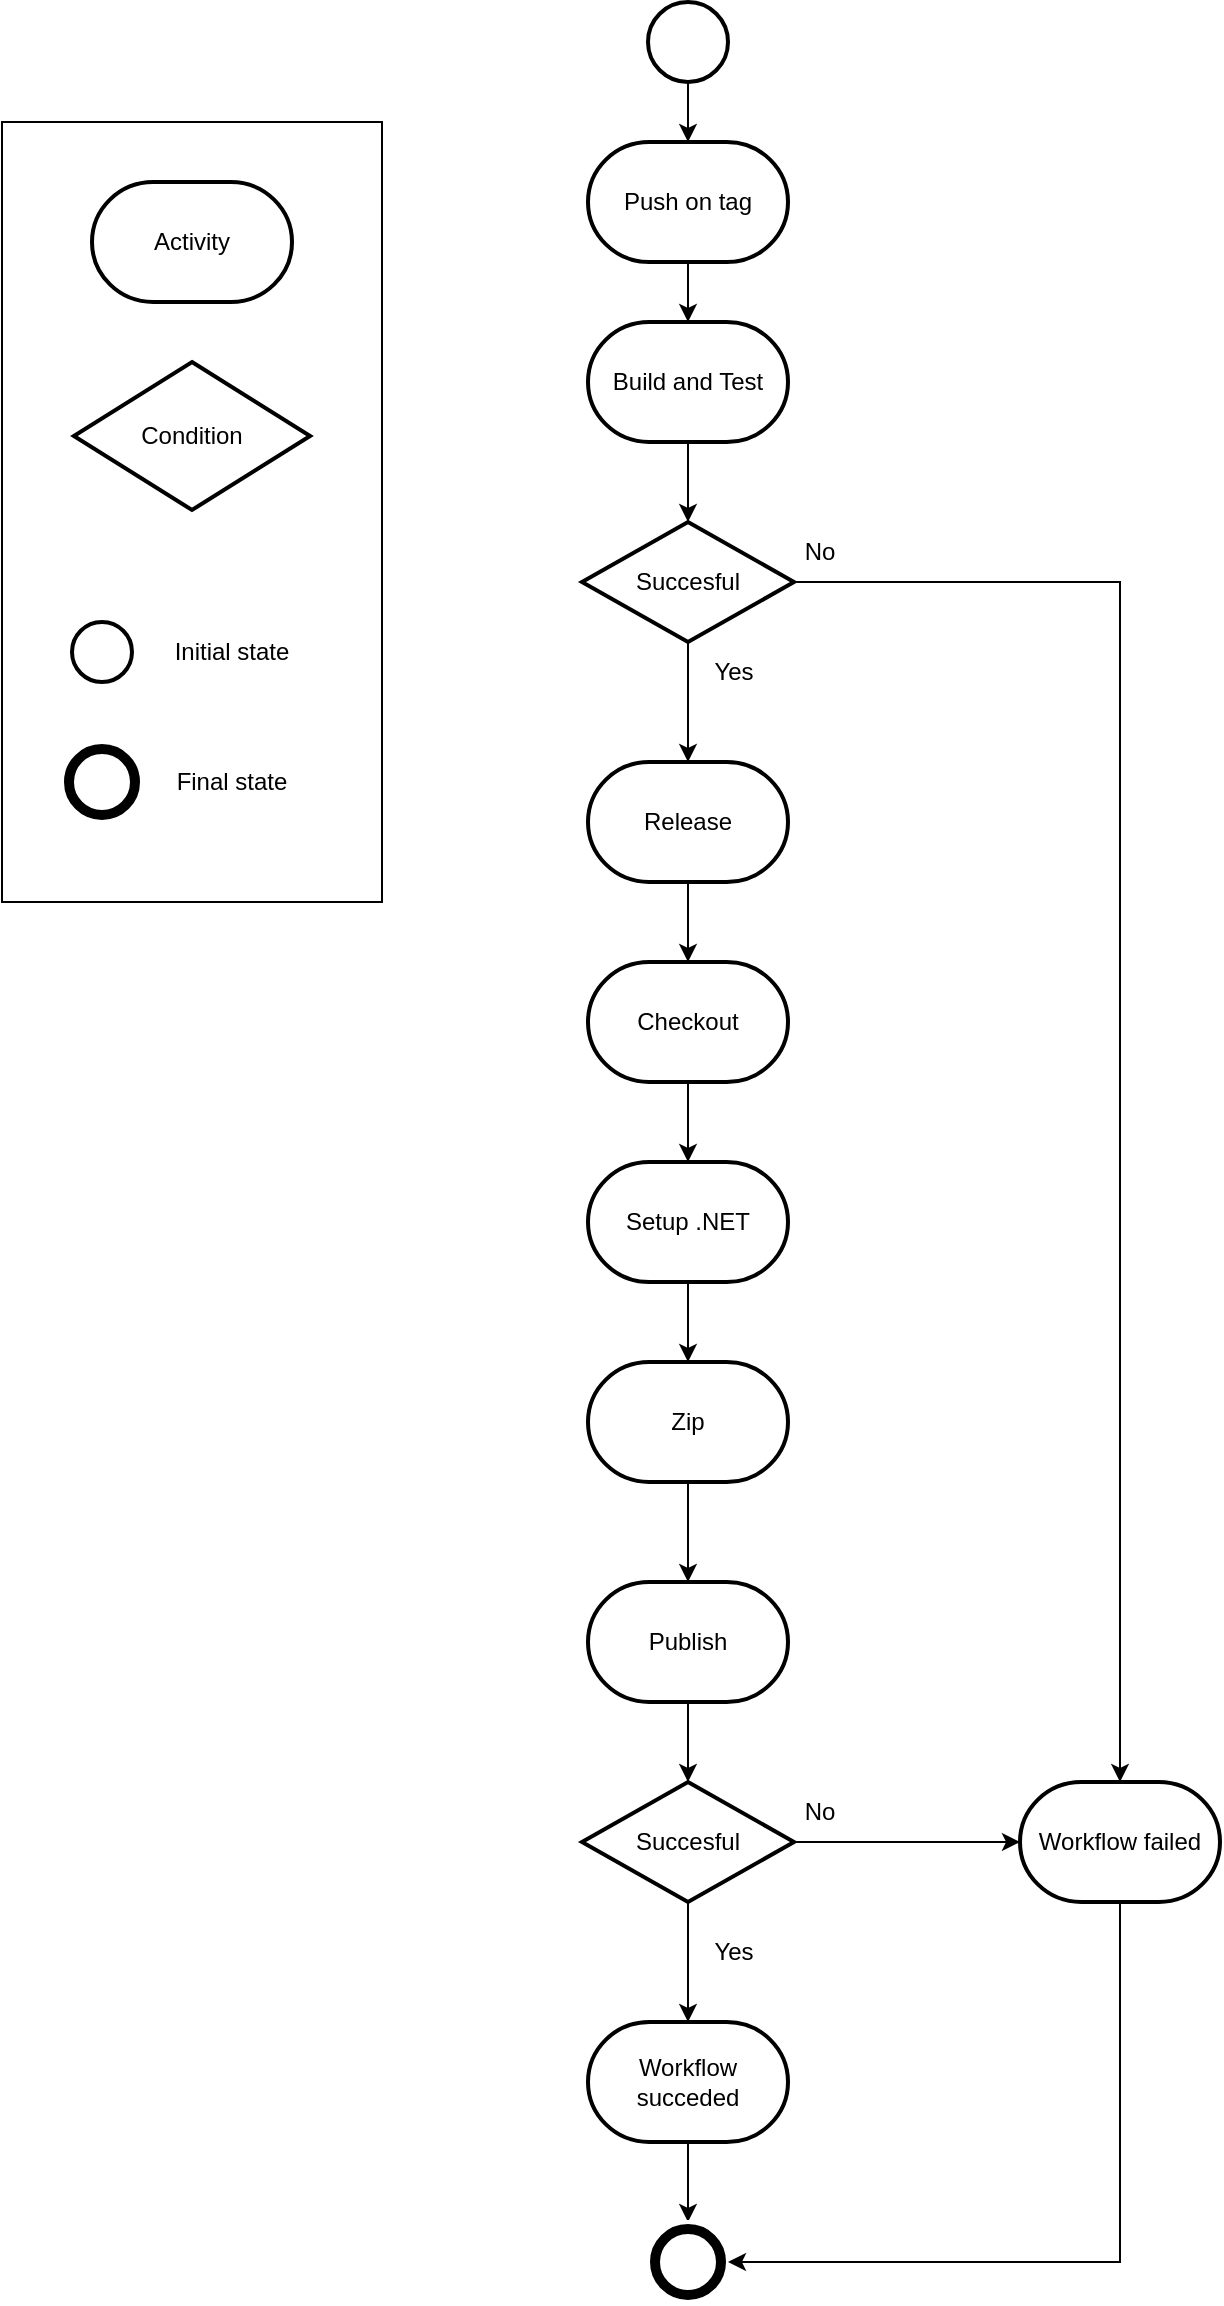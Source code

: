 <mxfile version="22.1.11" type="device">
  <diagram name="Side-1" id="gac7_SbUBjIwrD1Q7xQC">
    <mxGraphModel dx="977" dy="620" grid="1" gridSize="10" guides="1" tooltips="1" connect="1" arrows="1" fold="1" page="1" pageScale="1" pageWidth="827" pageHeight="1169" background="none" math="0" shadow="0">
      <root>
        <mxCell id="0" />
        <mxCell id="1" parent="0" />
        <mxCell id="nFS4yDLmRUOcTEu6goMf-2" value="Build and Test" style="strokeWidth=2;html=1;shape=mxgraph.flowchart.terminator;whiteSpace=wrap;" parent="1" vertex="1">
          <mxGeometry x="363" y="170" width="100" height="60" as="geometry" />
        </mxCell>
        <mxCell id="nFS4yDLmRUOcTEu6goMf-27" value="" style="edgeStyle=orthogonalEdgeStyle;rounded=0;orthogonalLoop=1;jettySize=auto;html=1;" parent="1" source="nFS4yDLmRUOcTEu6goMf-5" target="nFS4yDLmRUOcTEu6goMf-7" edge="1">
          <mxGeometry relative="1" as="geometry" />
        </mxCell>
        <mxCell id="nFS4yDLmRUOcTEu6goMf-37" style="edgeStyle=orthogonalEdgeStyle;rounded=0;orthogonalLoop=1;jettySize=auto;html=1;" parent="1" source="nFS4yDLmRUOcTEu6goMf-5" target="nFS4yDLmRUOcTEu6goMf-25" edge="1">
          <mxGeometry relative="1" as="geometry" />
        </mxCell>
        <mxCell id="nFS4yDLmRUOcTEu6goMf-5" value="Succesful" style="strokeWidth=2;html=1;shape=mxgraph.flowchart.decision;whiteSpace=wrap;" parent="1" vertex="1">
          <mxGeometry x="360" y="270" width="106" height="60" as="geometry" />
        </mxCell>
        <mxCell id="nFS4yDLmRUOcTEu6goMf-6" style="edgeStyle=orthogonalEdgeStyle;rounded=0;orthogonalLoop=1;jettySize=auto;html=1;entryX=0.5;entryY=0;entryDx=0;entryDy=0;entryPerimeter=0;" parent="1" source="nFS4yDLmRUOcTEu6goMf-2" target="nFS4yDLmRUOcTEu6goMf-5" edge="1">
          <mxGeometry relative="1" as="geometry" />
        </mxCell>
        <mxCell id="nFS4yDLmRUOcTEu6goMf-28" value="" style="edgeStyle=orthogonalEdgeStyle;rounded=0;orthogonalLoop=1;jettySize=auto;html=1;" parent="1" source="nFS4yDLmRUOcTEu6goMf-7" target="nFS4yDLmRUOcTEu6goMf-8" edge="1">
          <mxGeometry relative="1" as="geometry" />
        </mxCell>
        <mxCell id="nFS4yDLmRUOcTEu6goMf-7" value="Release" style="strokeWidth=2;html=1;shape=mxgraph.flowchart.terminator;whiteSpace=wrap;" parent="1" vertex="1">
          <mxGeometry x="363" y="390" width="100" height="60" as="geometry" />
        </mxCell>
        <mxCell id="nFS4yDLmRUOcTEu6goMf-29" value="" style="edgeStyle=orthogonalEdgeStyle;rounded=0;orthogonalLoop=1;jettySize=auto;html=1;" parent="1" source="nFS4yDLmRUOcTEu6goMf-8" target="nFS4yDLmRUOcTEu6goMf-9" edge="1">
          <mxGeometry relative="1" as="geometry" />
        </mxCell>
        <mxCell id="nFS4yDLmRUOcTEu6goMf-8" value="Checkout" style="strokeWidth=2;html=1;shape=mxgraph.flowchart.terminator;whiteSpace=wrap;" parent="1" vertex="1">
          <mxGeometry x="363" y="490" width="100" height="60" as="geometry" />
        </mxCell>
        <mxCell id="nFS4yDLmRUOcTEu6goMf-30" value="" style="edgeStyle=orthogonalEdgeStyle;rounded=0;orthogonalLoop=1;jettySize=auto;html=1;" parent="1" source="nFS4yDLmRUOcTEu6goMf-9" target="nFS4yDLmRUOcTEu6goMf-10" edge="1">
          <mxGeometry relative="1" as="geometry" />
        </mxCell>
        <mxCell id="nFS4yDLmRUOcTEu6goMf-9" value="Setup .NET" style="strokeWidth=2;html=1;shape=mxgraph.flowchart.terminator;whiteSpace=wrap;" parent="1" vertex="1">
          <mxGeometry x="363" y="590" width="100" height="60" as="geometry" />
        </mxCell>
        <mxCell id="nFS4yDLmRUOcTEu6goMf-31" value="" style="edgeStyle=orthogonalEdgeStyle;rounded=0;orthogonalLoop=1;jettySize=auto;html=1;" parent="1" source="nFS4yDLmRUOcTEu6goMf-10" target="nFS4yDLmRUOcTEu6goMf-11" edge="1">
          <mxGeometry relative="1" as="geometry" />
        </mxCell>
        <mxCell id="nFS4yDLmRUOcTEu6goMf-10" value="Zip" style="strokeWidth=2;html=1;shape=mxgraph.flowchart.terminator;whiteSpace=wrap;" parent="1" vertex="1">
          <mxGeometry x="363" y="690" width="100" height="60" as="geometry" />
        </mxCell>
        <mxCell id="nFS4yDLmRUOcTEu6goMf-33" value="" style="edgeStyle=orthogonalEdgeStyle;rounded=0;orthogonalLoop=1;jettySize=auto;html=1;" parent="1" source="nFS4yDLmRUOcTEu6goMf-11" target="nFS4yDLmRUOcTEu6goMf-32" edge="1">
          <mxGeometry relative="1" as="geometry" />
        </mxCell>
        <mxCell id="nFS4yDLmRUOcTEu6goMf-11" value="Publish" style="strokeWidth=2;html=1;shape=mxgraph.flowchart.terminator;whiteSpace=wrap;" parent="1" vertex="1">
          <mxGeometry x="363" y="800" width="100" height="60" as="geometry" />
        </mxCell>
        <mxCell id="nFS4yDLmRUOcTEu6goMf-25" value="Workflow failed" style="strokeWidth=2;html=1;shape=mxgraph.flowchart.terminator;whiteSpace=wrap;" parent="1" vertex="1">
          <mxGeometry x="579" y="900" width="100" height="60" as="geometry" />
        </mxCell>
        <mxCell id="nFS4yDLmRUOcTEu6goMf-43" value="" style="edgeStyle=orthogonalEdgeStyle;rounded=0;orthogonalLoop=1;jettySize=auto;html=1;entryX=0.5;entryY=0;entryDx=0;entryDy=0;entryPerimeter=0;" parent="1" source="nFS4yDLmRUOcTEu6goMf-26" target="nFS4yDLmRUOcTEu6goMf-41" edge="1">
          <mxGeometry relative="1" as="geometry" />
        </mxCell>
        <mxCell id="nFS4yDLmRUOcTEu6goMf-26" value="Workflow succeded" style="strokeWidth=2;html=1;shape=mxgraph.flowchart.terminator;whiteSpace=wrap;" parent="1" vertex="1">
          <mxGeometry x="363" y="1020" width="100" height="60" as="geometry" />
        </mxCell>
        <mxCell id="nFS4yDLmRUOcTEu6goMf-34" value="" style="edgeStyle=orthogonalEdgeStyle;rounded=0;orthogonalLoop=1;jettySize=auto;html=1;" parent="1" source="nFS4yDLmRUOcTEu6goMf-32" target="nFS4yDLmRUOcTEu6goMf-26" edge="1">
          <mxGeometry relative="1" as="geometry" />
        </mxCell>
        <mxCell id="nFS4yDLmRUOcTEu6goMf-35" value="" style="edgeStyle=orthogonalEdgeStyle;rounded=0;orthogonalLoop=1;jettySize=auto;html=1;" parent="1" source="nFS4yDLmRUOcTEu6goMf-32" target="nFS4yDLmRUOcTEu6goMf-25" edge="1">
          <mxGeometry relative="1" as="geometry" />
        </mxCell>
        <mxCell id="nFS4yDLmRUOcTEu6goMf-32" value="Succesful" style="strokeWidth=2;html=1;shape=mxgraph.flowchart.decision;whiteSpace=wrap;" parent="1" vertex="1">
          <mxGeometry x="360" y="900" width="106" height="60" as="geometry" />
        </mxCell>
        <mxCell id="bxZSKTLLewjvWJGx21NE-2" value="" style="edgeStyle=orthogonalEdgeStyle;rounded=0;orthogonalLoop=1;jettySize=auto;html=1;" edge="1" parent="1" source="nFS4yDLmRUOcTEu6goMf-40" target="bxZSKTLLewjvWJGx21NE-1">
          <mxGeometry relative="1" as="geometry" />
        </mxCell>
        <mxCell id="nFS4yDLmRUOcTEu6goMf-40" value="" style="strokeWidth=2;html=1;shape=mxgraph.flowchart.start_2;whiteSpace=wrap;" parent="1" vertex="1">
          <mxGeometry x="393" y="10" width="40" height="40" as="geometry" />
        </mxCell>
        <mxCell id="nFS4yDLmRUOcTEu6goMf-41" value="" style="strokeWidth=2;html=1;shape=mxgraph.flowchart.start_2;whiteSpace=wrap;fillColor=#000000;strokeColor=#FFFFFF;" parent="1" vertex="1">
          <mxGeometry x="393" y="1120" width="40" height="40" as="geometry" />
        </mxCell>
        <mxCell id="nFS4yDLmRUOcTEu6goMf-42" value="" style="strokeWidth=2;html=1;shape=mxgraph.flowchart.start_2;whiteSpace=wrap;" parent="1" vertex="1">
          <mxGeometry x="398" y="1125" width="30" height="30" as="geometry" />
        </mxCell>
        <mxCell id="nFS4yDLmRUOcTEu6goMf-44" style="edgeStyle=orthogonalEdgeStyle;rounded=0;orthogonalLoop=1;jettySize=auto;html=1;entryX=1;entryY=0.5;entryDx=0;entryDy=0;entryPerimeter=0;exitX=0.5;exitY=1;exitDx=0;exitDy=0;exitPerimeter=0;" parent="1" source="nFS4yDLmRUOcTEu6goMf-25" target="nFS4yDLmRUOcTEu6goMf-41" edge="1">
          <mxGeometry relative="1" as="geometry" />
        </mxCell>
        <mxCell id="uWuAhqtrUh-FRUrdKTRr-1" value="Yes" style="text;html=1;strokeColor=none;fillColor=none;align=center;verticalAlign=middle;whiteSpace=wrap;rounded=0;" parent="1" vertex="1">
          <mxGeometry x="406" y="330" width="60" height="30" as="geometry" />
        </mxCell>
        <mxCell id="uWuAhqtrUh-FRUrdKTRr-2" value="Yes" style="text;html=1;strokeColor=none;fillColor=none;align=center;verticalAlign=middle;whiteSpace=wrap;rounded=0;" parent="1" vertex="1">
          <mxGeometry x="406" y="970" width="60" height="30" as="geometry" />
        </mxCell>
        <mxCell id="uWuAhqtrUh-FRUrdKTRr-3" value="No" style="text;html=1;strokeColor=none;fillColor=none;align=center;verticalAlign=middle;whiteSpace=wrap;rounded=0;" parent="1" vertex="1">
          <mxGeometry x="449" y="270" width="60" height="30" as="geometry" />
        </mxCell>
        <mxCell id="uWuAhqtrUh-FRUrdKTRr-5" value="No" style="text;html=1;strokeColor=none;fillColor=none;align=center;verticalAlign=middle;whiteSpace=wrap;rounded=0;" parent="1" vertex="1">
          <mxGeometry x="449" y="900" width="60" height="30" as="geometry" />
        </mxCell>
        <mxCell id="uWuAhqtrUh-FRUrdKTRr-6" value="" style="rounded=0;whiteSpace=wrap;html=1;fillColor=none;" parent="1" vertex="1">
          <mxGeometry x="70" y="70" width="190" height="390" as="geometry" />
        </mxCell>
        <mxCell id="uWuAhqtrUh-FRUrdKTRr-7" value="Condition" style="strokeWidth=2;html=1;shape=mxgraph.flowchart.decision;whiteSpace=wrap;" parent="1" vertex="1">
          <mxGeometry x="105.94" y="190" width="118.12" height="74" as="geometry" />
        </mxCell>
        <mxCell id="uWuAhqtrUh-FRUrdKTRr-8" value="" style="strokeWidth=2;html=1;shape=mxgraph.flowchart.start_2;whiteSpace=wrap;" parent="1" vertex="1">
          <mxGeometry x="105" y="320" width="30" height="30" as="geometry" />
        </mxCell>
        <mxCell id="uWuAhqtrUh-FRUrdKTRr-9" value="Initial state" style="text;html=1;strokeColor=none;fillColor=none;align=center;verticalAlign=middle;whiteSpace=wrap;rounded=0;" parent="1" vertex="1">
          <mxGeometry x="155" y="320" width="60" height="30" as="geometry" />
        </mxCell>
        <mxCell id="uWuAhqtrUh-FRUrdKTRr-10" value="Final state" style="text;html=1;strokeColor=none;fillColor=none;align=center;verticalAlign=middle;whiteSpace=wrap;rounded=0;" parent="1" vertex="1">
          <mxGeometry x="155" y="385" width="60" height="30" as="geometry" />
        </mxCell>
        <mxCell id="uWuAhqtrUh-FRUrdKTRr-11" value="Activity" style="strokeWidth=2;html=1;shape=mxgraph.flowchart.terminator;whiteSpace=wrap;" parent="1" vertex="1">
          <mxGeometry x="115" y="100" width="100" height="60" as="geometry" />
        </mxCell>
        <mxCell id="bxZSKTLLewjvWJGx21NE-3" value="" style="edgeStyle=orthogonalEdgeStyle;rounded=0;orthogonalLoop=1;jettySize=auto;html=1;" edge="1" parent="1" source="bxZSKTLLewjvWJGx21NE-1" target="nFS4yDLmRUOcTEu6goMf-2">
          <mxGeometry relative="1" as="geometry" />
        </mxCell>
        <mxCell id="bxZSKTLLewjvWJGx21NE-1" value="Push on tag" style="strokeWidth=2;html=1;shape=mxgraph.flowchart.terminator;whiteSpace=wrap;" vertex="1" parent="1">
          <mxGeometry x="363" y="80" width="100" height="60" as="geometry" />
        </mxCell>
        <mxCell id="bxZSKTLLewjvWJGx21NE-4" value="" style="strokeWidth=2;html=1;shape=mxgraph.flowchart.start_2;whiteSpace=wrap;fillColor=#000000;strokeColor=#FFFFFF;" vertex="1" parent="1">
          <mxGeometry x="100" y="380" width="40" height="40" as="geometry" />
        </mxCell>
        <mxCell id="bxZSKTLLewjvWJGx21NE-5" value="" style="strokeWidth=2;html=1;shape=mxgraph.flowchart.start_2;whiteSpace=wrap;" vertex="1" parent="1">
          <mxGeometry x="105" y="385" width="30" height="30" as="geometry" />
        </mxCell>
      </root>
    </mxGraphModel>
  </diagram>
</mxfile>
